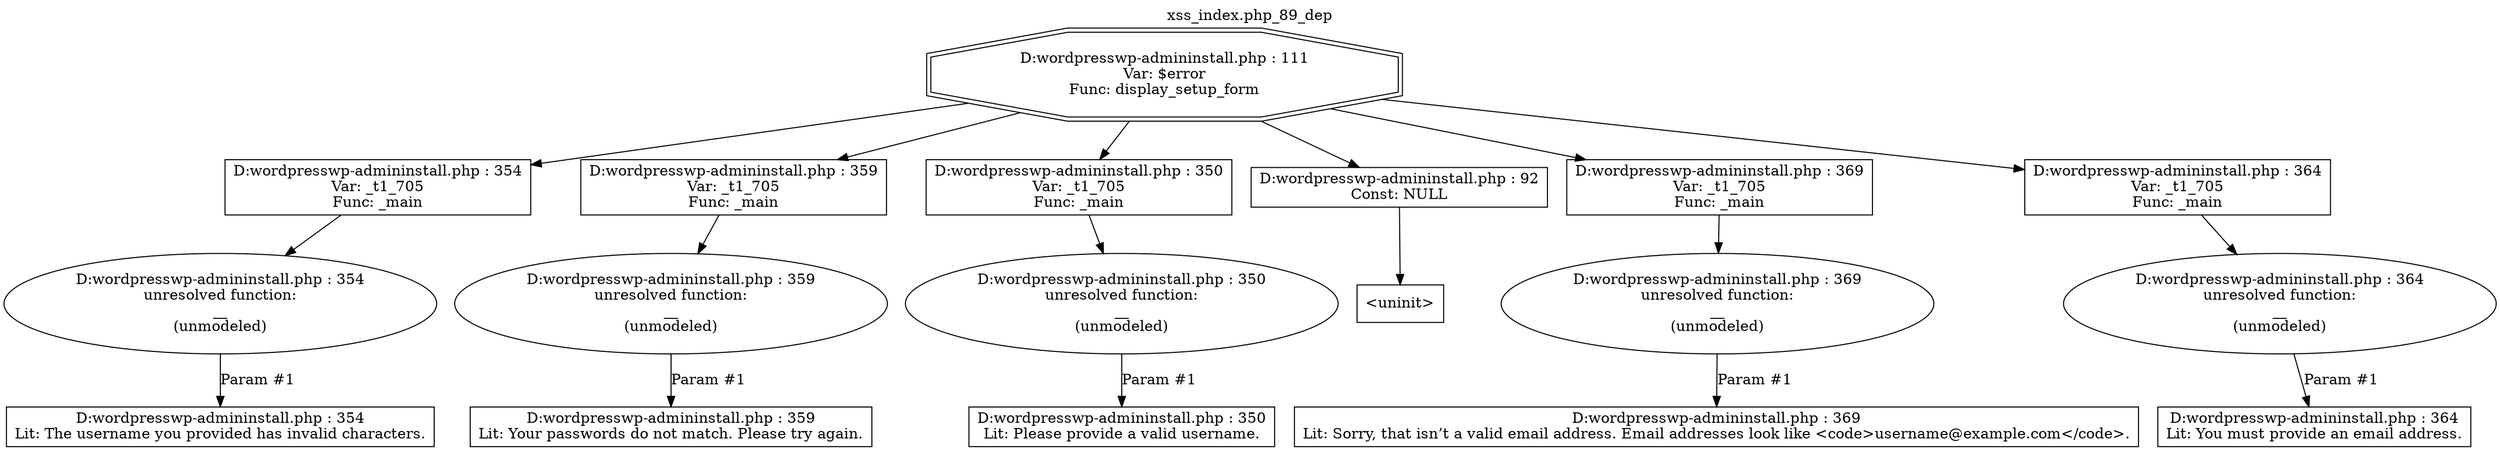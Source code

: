 digraph cfg {
  label="xss_index.php_89_dep";
  labelloc=t;
  n1 [shape=doubleoctagon, label="D:\wordpress\wp-admin\install.php : 111\nVar: $error\nFunc: display_setup_form\n"];
  n2 [shape=box, label="D:\wordpress\wp-admin\install.php : 354\nVar: _t1_705\nFunc: _main\n"];
  n3 [shape=ellipse, label="D:\wordpress\wp-admin\install.php : 354\nunresolved function:\n__\n(unmodeled)\n"];
  n4 [shape=box, label="D:\wordpress\wp-admin\install.php : 354\nLit: The username you provided has invalid characters.\n"];
  n5 [shape=box, label="D:\wordpress\wp-admin\install.php : 359\nVar: _t1_705\nFunc: _main\n"];
  n6 [shape=ellipse, label="D:\wordpress\wp-admin\install.php : 359\nunresolved function:\n__\n(unmodeled)\n"];
  n7 [shape=box, label="D:\wordpress\wp-admin\install.php : 359\nLit: Your passwords do not match. Please try again.\n"];
  n8 [shape=box, label="D:\wordpress\wp-admin\install.php : 350\nVar: _t1_705\nFunc: _main\n"];
  n9 [shape=ellipse, label="D:\wordpress\wp-admin\install.php : 350\nunresolved function:\n__\n(unmodeled)\n"];
  n10 [shape=box, label="D:\wordpress\wp-admin\install.php : 350\nLit: Please provide a valid username.\n"];
  n11 [shape=box, label="D:\wordpress\wp-admin\install.php : 92\nConst: NULL\n"];
  n12 [shape=box, label="<uninit>"];
  n13 [shape=box, label="D:\wordpress\wp-admin\install.php : 369\nVar: _t1_705\nFunc: _main\n"];
  n14 [shape=ellipse, label="D:\wordpress\wp-admin\install.php : 369\nunresolved function:\n__\n(unmodeled)\n"];
  n15 [shape=box, label="D:\wordpress\wp-admin\install.php : 369\nLit: Sorry, that isn&#8217;t a valid email address. Email addresses look like <code>username@example.com</code>.\n"];
  n16 [shape=box, label="D:\wordpress\wp-admin\install.php : 364\nVar: _t1_705\nFunc: _main\n"];
  n17 [shape=ellipse, label="D:\wordpress\wp-admin\install.php : 364\nunresolved function:\n__\n(unmodeled)\n"];
  n18 [shape=box, label="D:\wordpress\wp-admin\install.php : 364\nLit: You must provide an email address.\n"];
  n2 -> n3;
  n3 -> n4[label="Param #1"];
  n1 -> n2;
  n1 -> n5;
  n1 -> n8;
  n1 -> n11;
  n1 -> n13;
  n1 -> n16;
  n5 -> n6;
  n6 -> n7[label="Param #1"];
  n8 -> n9;
  n9 -> n10[label="Param #1"];
  n11 -> n12;
  n13 -> n14;
  n14 -> n15[label="Param #1"];
  n16 -> n17;
  n17 -> n18[label="Param #1"];
}
